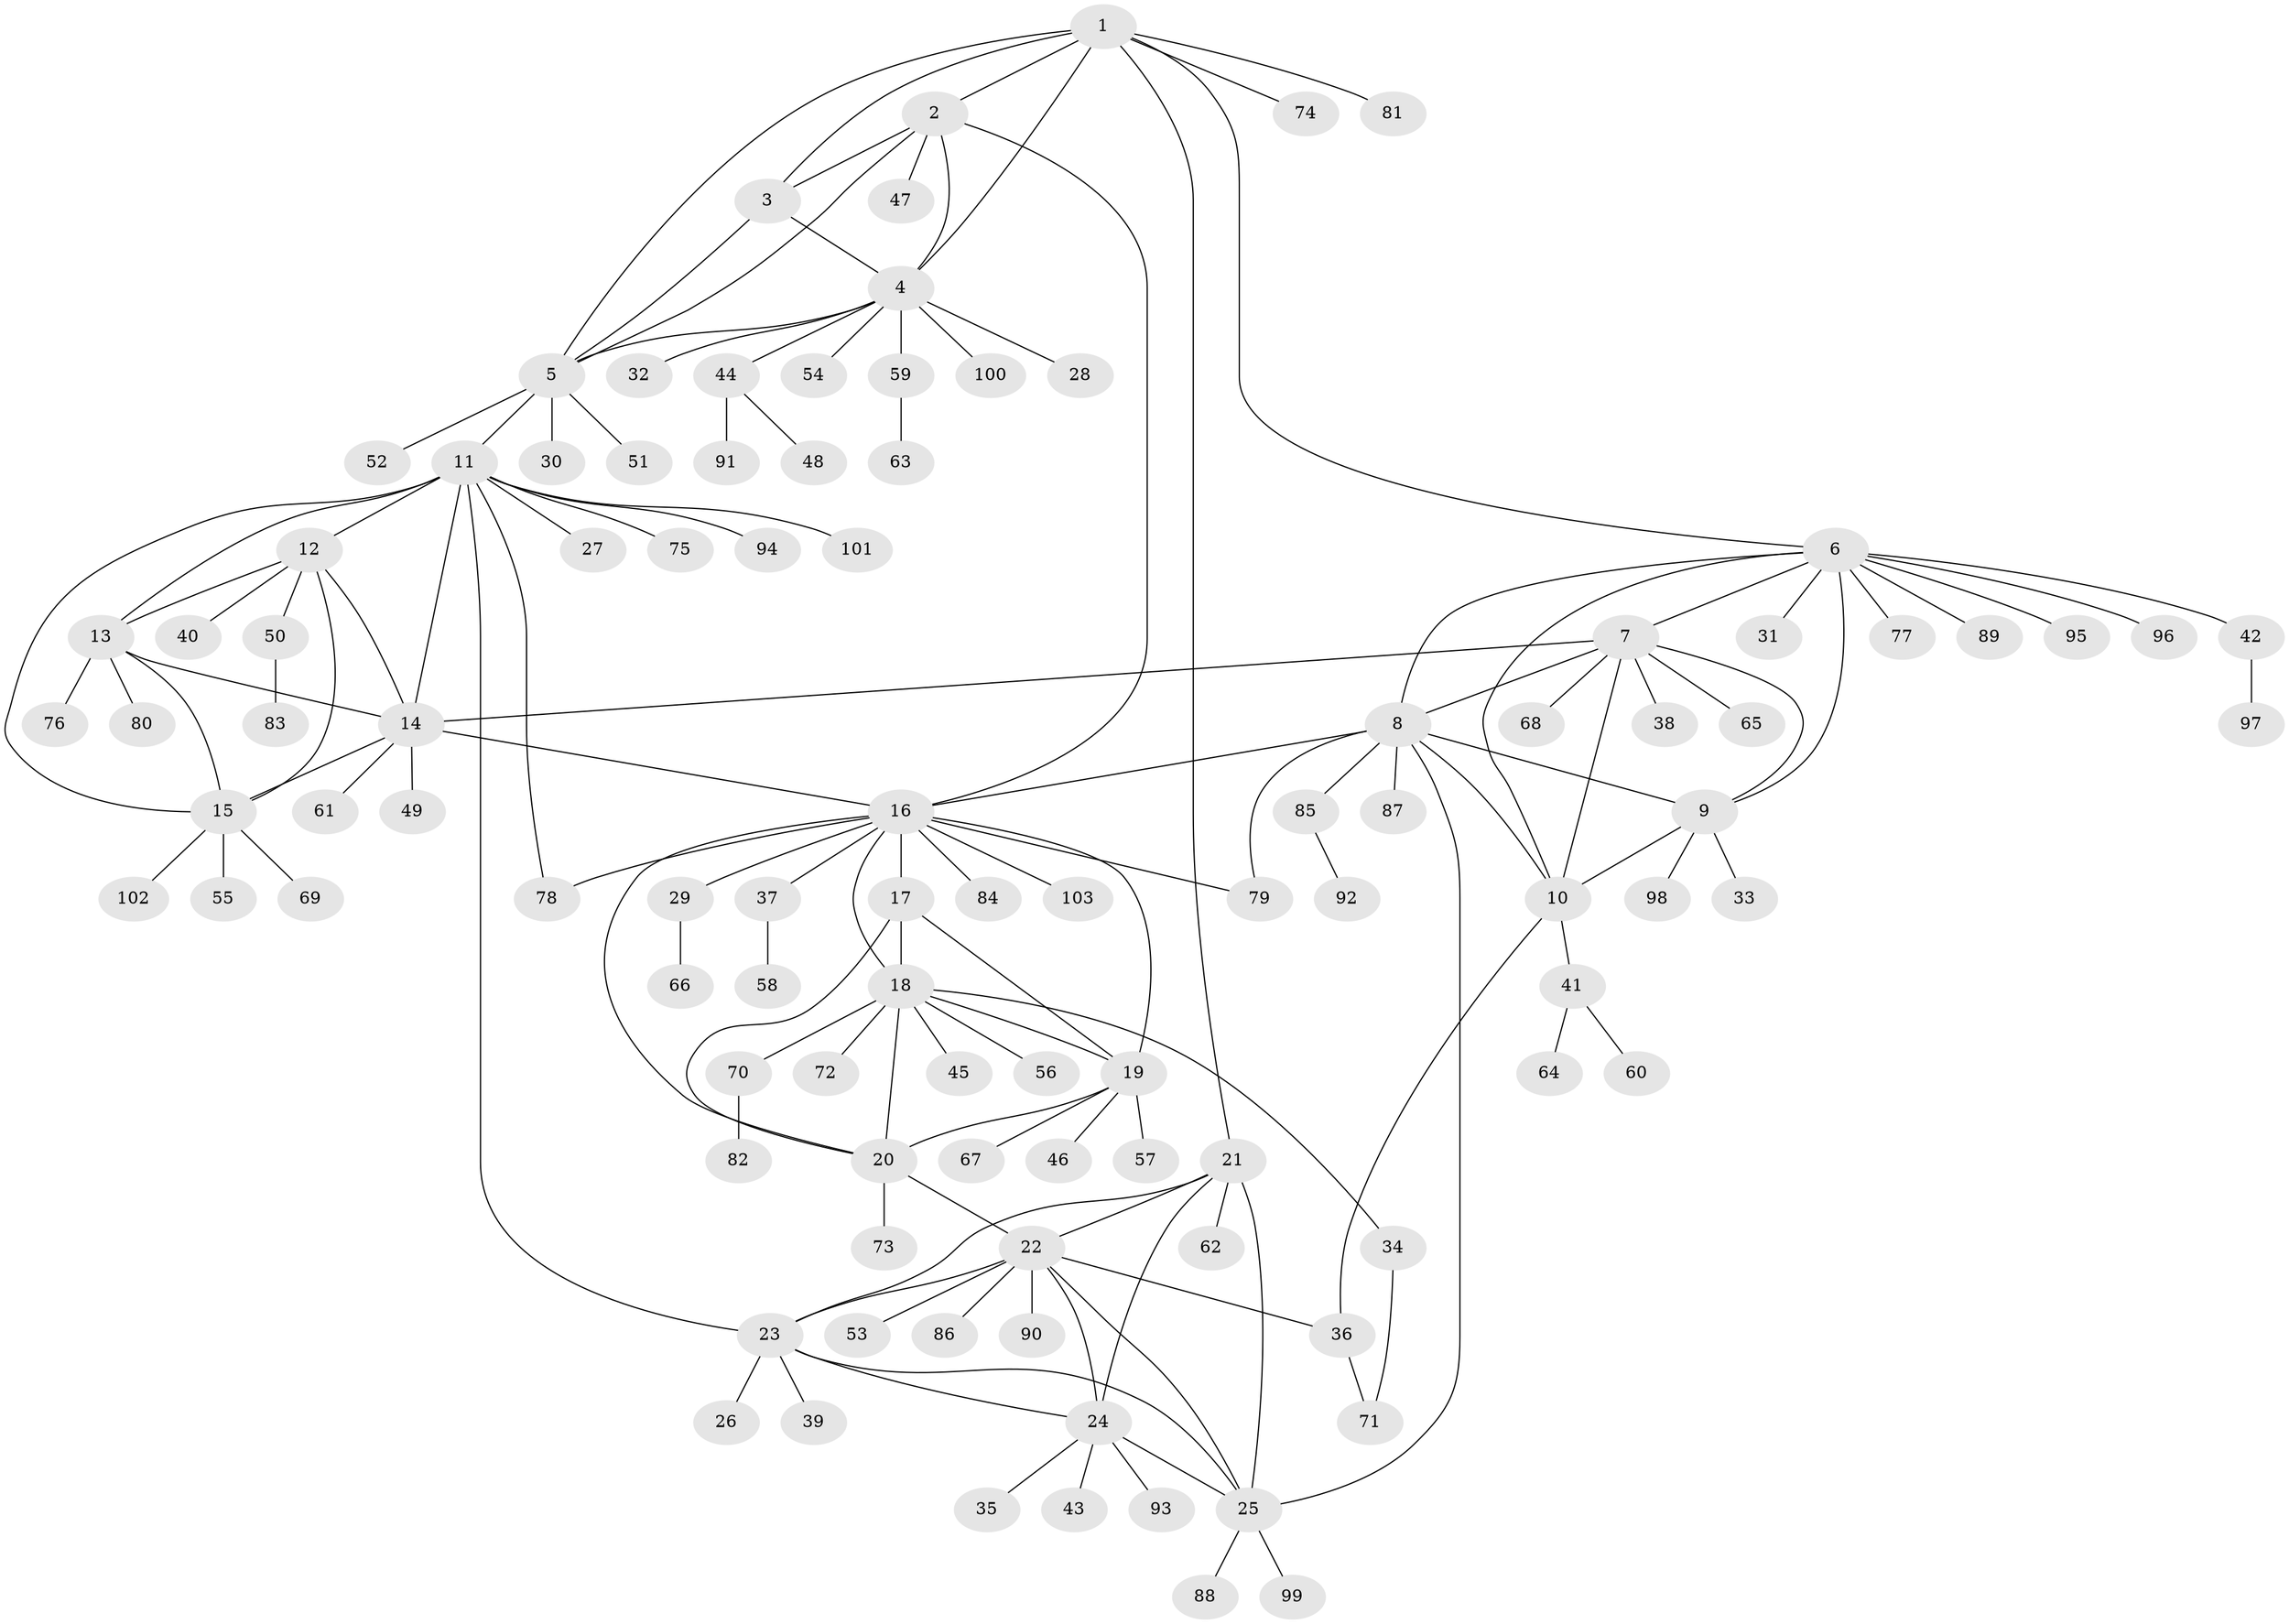 // Generated by graph-tools (version 1.1) at 2025/26/03/09/25 03:26:38]
// undirected, 103 vertices, 142 edges
graph export_dot {
graph [start="1"]
  node [color=gray90,style=filled];
  1;
  2;
  3;
  4;
  5;
  6;
  7;
  8;
  9;
  10;
  11;
  12;
  13;
  14;
  15;
  16;
  17;
  18;
  19;
  20;
  21;
  22;
  23;
  24;
  25;
  26;
  27;
  28;
  29;
  30;
  31;
  32;
  33;
  34;
  35;
  36;
  37;
  38;
  39;
  40;
  41;
  42;
  43;
  44;
  45;
  46;
  47;
  48;
  49;
  50;
  51;
  52;
  53;
  54;
  55;
  56;
  57;
  58;
  59;
  60;
  61;
  62;
  63;
  64;
  65;
  66;
  67;
  68;
  69;
  70;
  71;
  72;
  73;
  74;
  75;
  76;
  77;
  78;
  79;
  80;
  81;
  82;
  83;
  84;
  85;
  86;
  87;
  88;
  89;
  90;
  91;
  92;
  93;
  94;
  95;
  96;
  97;
  98;
  99;
  100;
  101;
  102;
  103;
  1 -- 2;
  1 -- 3;
  1 -- 4;
  1 -- 5;
  1 -- 6;
  1 -- 21;
  1 -- 74;
  1 -- 81;
  2 -- 3;
  2 -- 4;
  2 -- 5;
  2 -- 16;
  2 -- 47;
  3 -- 4;
  3 -- 5;
  4 -- 5;
  4 -- 28;
  4 -- 32;
  4 -- 44;
  4 -- 54;
  4 -- 59;
  4 -- 100;
  5 -- 11;
  5 -- 30;
  5 -- 51;
  5 -- 52;
  6 -- 7;
  6 -- 8;
  6 -- 9;
  6 -- 10;
  6 -- 31;
  6 -- 42;
  6 -- 77;
  6 -- 89;
  6 -- 95;
  6 -- 96;
  7 -- 8;
  7 -- 9;
  7 -- 10;
  7 -- 14;
  7 -- 38;
  7 -- 65;
  7 -- 68;
  8 -- 9;
  8 -- 10;
  8 -- 16;
  8 -- 25;
  8 -- 79;
  8 -- 85;
  8 -- 87;
  9 -- 10;
  9 -- 33;
  9 -- 98;
  10 -- 36;
  10 -- 41;
  11 -- 12;
  11 -- 13;
  11 -- 14;
  11 -- 15;
  11 -- 23;
  11 -- 27;
  11 -- 75;
  11 -- 78;
  11 -- 94;
  11 -- 101;
  12 -- 13;
  12 -- 14;
  12 -- 15;
  12 -- 40;
  12 -- 50;
  13 -- 14;
  13 -- 15;
  13 -- 76;
  13 -- 80;
  14 -- 15;
  14 -- 16;
  14 -- 49;
  14 -- 61;
  15 -- 55;
  15 -- 69;
  15 -- 102;
  16 -- 17;
  16 -- 18;
  16 -- 19;
  16 -- 20;
  16 -- 29;
  16 -- 37;
  16 -- 78;
  16 -- 79;
  16 -- 84;
  16 -- 103;
  17 -- 18;
  17 -- 19;
  17 -- 20;
  18 -- 19;
  18 -- 20;
  18 -- 34;
  18 -- 45;
  18 -- 56;
  18 -- 70;
  18 -- 72;
  19 -- 20;
  19 -- 46;
  19 -- 57;
  19 -- 67;
  20 -- 22;
  20 -- 73;
  21 -- 22;
  21 -- 23;
  21 -- 24;
  21 -- 25;
  21 -- 62;
  22 -- 23;
  22 -- 24;
  22 -- 25;
  22 -- 36;
  22 -- 53;
  22 -- 86;
  22 -- 90;
  23 -- 24;
  23 -- 25;
  23 -- 26;
  23 -- 39;
  24 -- 25;
  24 -- 35;
  24 -- 43;
  24 -- 93;
  25 -- 88;
  25 -- 99;
  29 -- 66;
  34 -- 71;
  36 -- 71;
  37 -- 58;
  41 -- 60;
  41 -- 64;
  42 -- 97;
  44 -- 48;
  44 -- 91;
  50 -- 83;
  59 -- 63;
  70 -- 82;
  85 -- 92;
}
